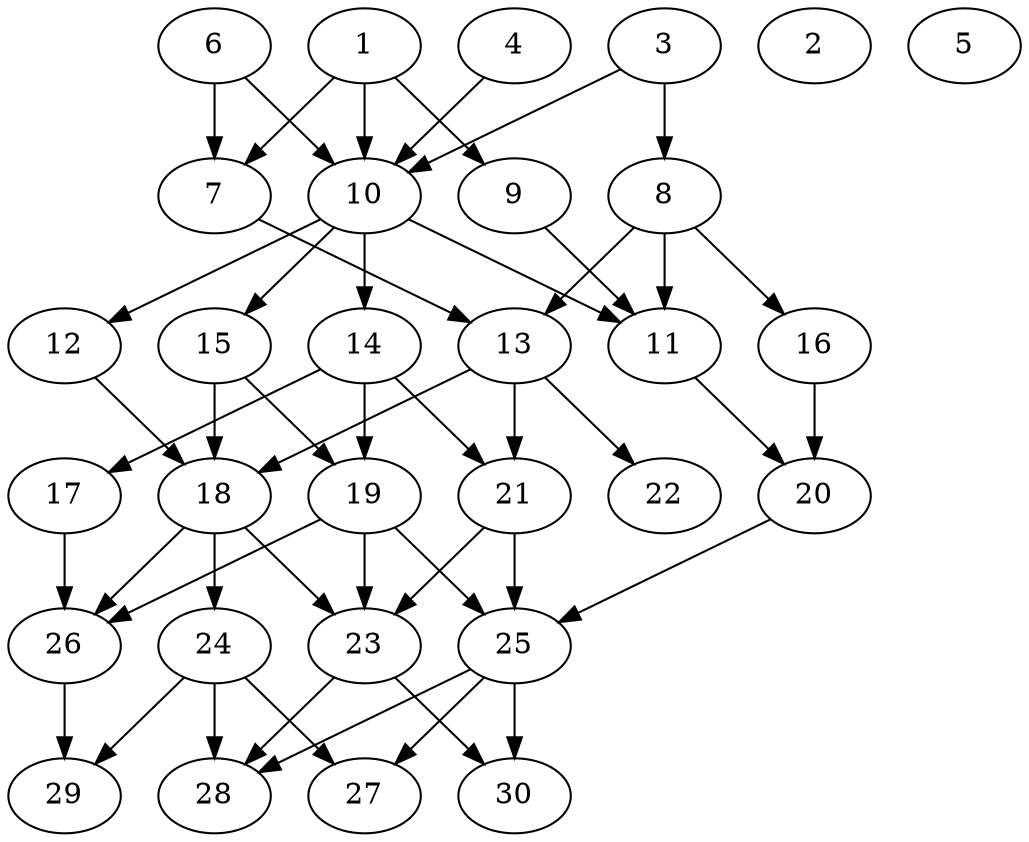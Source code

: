// DAG automatically generated by daggen at Thu Oct  3 14:04:18 2019
// ./daggen --dot -n 30 --ccr 0.3 --fat 0.5 --regular 0.7 --density 0.7 --mindata 5242880 --maxdata 52428800 
digraph G {
  1 [size="20114773", alpha="0.06", expect_size="6034432"] 
  1 -> 7 [size ="6034432"]
  1 -> 9 [size ="6034432"]
  1 -> 10 [size ="6034432"]
  2 [size="111165440", alpha="0.11", expect_size="33349632"] 
  3 [size="142015147", alpha="0.19", expect_size="42604544"] 
  3 -> 8 [size ="42604544"]
  3 -> 10 [size ="42604544"]
  4 [size="66597547", alpha="0.13", expect_size="19979264"] 
  4 -> 10 [size ="19979264"]
  5 [size="118237867", alpha="0.12", expect_size="35471360"] 
  6 [size="22534827", alpha="0.00", expect_size="6760448"] 
  6 -> 7 [size ="6760448"]
  6 -> 10 [size ="6760448"]
  7 [size="108468907", alpha="0.19", expect_size="32540672"] 
  7 -> 13 [size ="32540672"]
  8 [size="29272747", alpha="0.16", expect_size="8781824"] 
  8 -> 11 [size ="8781824"]
  8 -> 13 [size ="8781824"]
  8 -> 16 [size ="8781824"]
  9 [size="121538560", alpha="0.02", expect_size="36461568"] 
  9 -> 11 [size ="36461568"]
  10 [size="105833813", alpha="0.11", expect_size="31750144"] 
  10 -> 11 [size ="31750144"]
  10 -> 12 [size ="31750144"]
  10 -> 14 [size ="31750144"]
  10 -> 15 [size ="31750144"]
  11 [size="65443840", alpha="0.02", expect_size="19633152"] 
  11 -> 20 [size ="19633152"]
  12 [size="112977920", alpha="0.05", expect_size="33893376"] 
  12 -> 18 [size ="33893376"]
  13 [size="39045120", alpha="0.17", expect_size="11713536"] 
  13 -> 18 [size ="11713536"]
  13 -> 21 [size ="11713536"]
  13 -> 22 [size ="11713536"]
  14 [size="35037867", alpha="0.01", expect_size="10511360"] 
  14 -> 17 [size ="10511360"]
  14 -> 19 [size ="10511360"]
  14 -> 21 [size ="10511360"]
  15 [size="134683307", alpha="0.15", expect_size="40404992"] 
  15 -> 18 [size ="40404992"]
  15 -> 19 [size ="40404992"]
  16 [size="68143787", alpha="0.01", expect_size="20443136"] 
  16 -> 20 [size ="20443136"]
  17 [size="68785493", alpha="0.10", expect_size="20635648"] 
  17 -> 26 [size ="20635648"]
  18 [size="64392533", alpha="0.17", expect_size="19317760"] 
  18 -> 23 [size ="19317760"]
  18 -> 24 [size ="19317760"]
  18 -> 26 [size ="19317760"]
  19 [size="31767893", alpha="0.03", expect_size="9530368"] 
  19 -> 23 [size ="9530368"]
  19 -> 25 [size ="9530368"]
  19 -> 26 [size ="9530368"]
  20 [size="45776213", alpha="0.07", expect_size="13732864"] 
  20 -> 25 [size ="13732864"]
  21 [size="129126400", alpha="0.11", expect_size="38737920"] 
  21 -> 23 [size ="38737920"]
  21 -> 25 [size ="38737920"]
  22 [size="144220160", alpha="0.07", expect_size="43266048"] 
  23 [size="28764160", alpha="0.19", expect_size="8629248"] 
  23 -> 28 [size ="8629248"]
  23 -> 30 [size ="8629248"]
  24 [size="163676160", alpha="0.18", expect_size="49102848"] 
  24 -> 27 [size ="49102848"]
  24 -> 28 [size ="49102848"]
  24 -> 29 [size ="49102848"]
  25 [size="171690667", alpha="0.09", expect_size="51507200"] 
  25 -> 27 [size ="51507200"]
  25 -> 28 [size ="51507200"]
  25 -> 30 [size ="51507200"]
  26 [size="129792000", alpha="0.00", expect_size="38937600"] 
  26 -> 29 [size ="38937600"]
  27 [size="138680320", alpha="0.04", expect_size="41604096"] 
  28 [size="57698987", alpha="0.08", expect_size="17309696"] 
  29 [size="35618133", alpha="0.06", expect_size="10685440"] 
  30 [size="57716053", alpha="0.16", expect_size="17314816"] 
}
